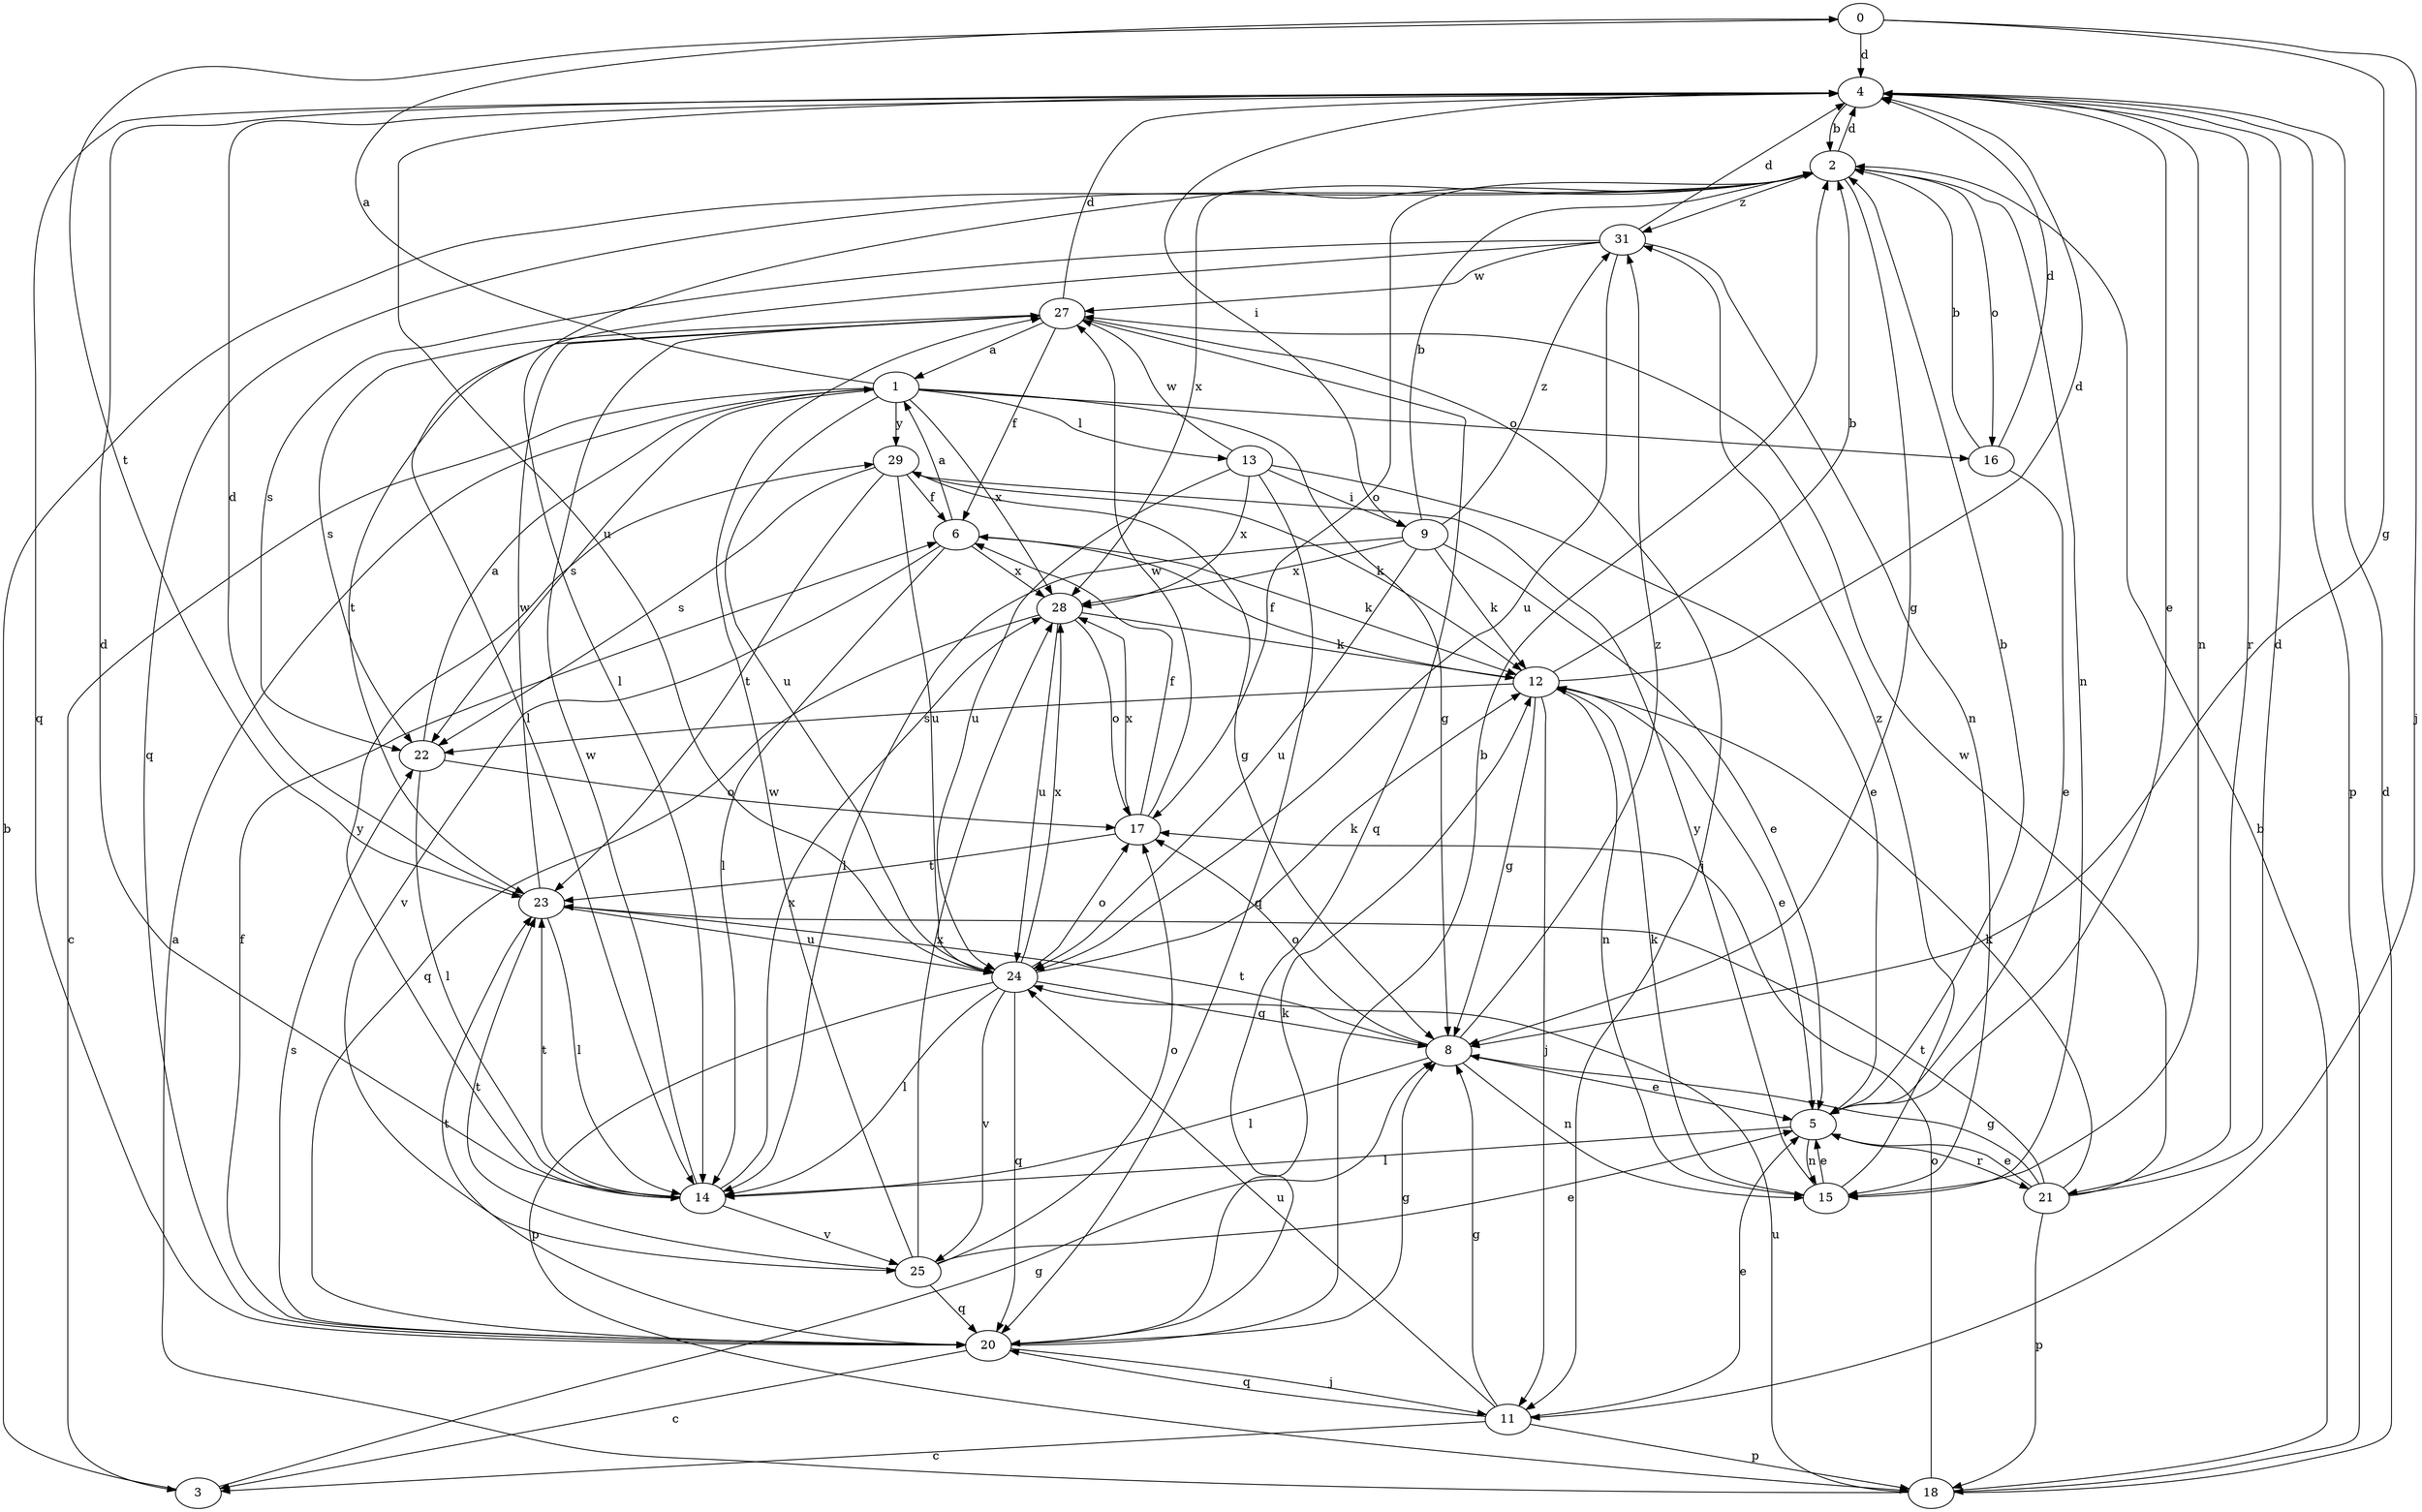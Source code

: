 strict digraph  {
0;
1;
2;
3;
4;
5;
6;
8;
9;
11;
12;
13;
14;
15;
16;
17;
18;
20;
21;
22;
23;
24;
25;
27;
28;
29;
31;
0 -> 4  [label=d];
0 -> 8  [label=g];
0 -> 11  [label=j];
0 -> 23  [label=t];
1 -> 0  [label=a];
1 -> 3  [label=c];
1 -> 8  [label=g];
1 -> 13  [label=l];
1 -> 16  [label=o];
1 -> 22  [label=s];
1 -> 24  [label=u];
1 -> 28  [label=x];
1 -> 29  [label=y];
2 -> 4  [label=d];
2 -> 8  [label=g];
2 -> 14  [label=l];
2 -> 15  [label=n];
2 -> 16  [label=o];
2 -> 17  [label=o];
2 -> 20  [label=q];
2 -> 28  [label=x];
2 -> 31  [label=z];
3 -> 2  [label=b];
3 -> 8  [label=g];
4 -> 2  [label=b];
4 -> 5  [label=e];
4 -> 9  [label=i];
4 -> 15  [label=n];
4 -> 18  [label=p];
4 -> 20  [label=q];
4 -> 21  [label=r];
4 -> 24  [label=u];
5 -> 2  [label=b];
5 -> 14  [label=l];
5 -> 15  [label=n];
5 -> 21  [label=r];
6 -> 1  [label=a];
6 -> 12  [label=k];
6 -> 14  [label=l];
6 -> 25  [label=v];
6 -> 28  [label=x];
8 -> 5  [label=e];
8 -> 14  [label=l];
8 -> 15  [label=n];
8 -> 17  [label=o];
8 -> 23  [label=t];
8 -> 31  [label=z];
9 -> 2  [label=b];
9 -> 5  [label=e];
9 -> 12  [label=k];
9 -> 14  [label=l];
9 -> 24  [label=u];
9 -> 28  [label=x];
9 -> 31  [label=z];
11 -> 3  [label=c];
11 -> 5  [label=e];
11 -> 8  [label=g];
11 -> 18  [label=p];
11 -> 20  [label=q];
11 -> 24  [label=u];
12 -> 2  [label=b];
12 -> 4  [label=d];
12 -> 5  [label=e];
12 -> 6  [label=f];
12 -> 8  [label=g];
12 -> 11  [label=j];
12 -> 15  [label=n];
12 -> 22  [label=s];
13 -> 5  [label=e];
13 -> 9  [label=i];
13 -> 20  [label=q];
13 -> 24  [label=u];
13 -> 27  [label=w];
13 -> 28  [label=x];
14 -> 4  [label=d];
14 -> 23  [label=t];
14 -> 25  [label=v];
14 -> 27  [label=w];
14 -> 28  [label=x];
14 -> 29  [label=y];
15 -> 5  [label=e];
15 -> 12  [label=k];
15 -> 29  [label=y];
15 -> 31  [label=z];
16 -> 2  [label=b];
16 -> 4  [label=d];
16 -> 5  [label=e];
17 -> 6  [label=f];
17 -> 23  [label=t];
17 -> 27  [label=w];
17 -> 28  [label=x];
18 -> 1  [label=a];
18 -> 2  [label=b];
18 -> 4  [label=d];
18 -> 17  [label=o];
18 -> 24  [label=u];
20 -> 2  [label=b];
20 -> 3  [label=c];
20 -> 6  [label=f];
20 -> 8  [label=g];
20 -> 11  [label=j];
20 -> 12  [label=k];
20 -> 22  [label=s];
20 -> 23  [label=t];
21 -> 4  [label=d];
21 -> 5  [label=e];
21 -> 8  [label=g];
21 -> 12  [label=k];
21 -> 18  [label=p];
21 -> 23  [label=t];
21 -> 27  [label=w];
22 -> 1  [label=a];
22 -> 14  [label=l];
22 -> 17  [label=o];
23 -> 4  [label=d];
23 -> 14  [label=l];
23 -> 24  [label=u];
23 -> 27  [label=w];
24 -> 8  [label=g];
24 -> 12  [label=k];
24 -> 14  [label=l];
24 -> 17  [label=o];
24 -> 18  [label=p];
24 -> 20  [label=q];
24 -> 25  [label=v];
24 -> 28  [label=x];
25 -> 5  [label=e];
25 -> 17  [label=o];
25 -> 20  [label=q];
25 -> 23  [label=t];
25 -> 27  [label=w];
25 -> 28  [label=x];
27 -> 1  [label=a];
27 -> 4  [label=d];
27 -> 6  [label=f];
27 -> 11  [label=j];
27 -> 20  [label=q];
27 -> 22  [label=s];
27 -> 23  [label=t];
28 -> 12  [label=k];
28 -> 17  [label=o];
28 -> 20  [label=q];
28 -> 24  [label=u];
29 -> 6  [label=f];
29 -> 8  [label=g];
29 -> 12  [label=k];
29 -> 22  [label=s];
29 -> 23  [label=t];
29 -> 24  [label=u];
31 -> 4  [label=d];
31 -> 14  [label=l];
31 -> 15  [label=n];
31 -> 22  [label=s];
31 -> 24  [label=u];
31 -> 27  [label=w];
}
